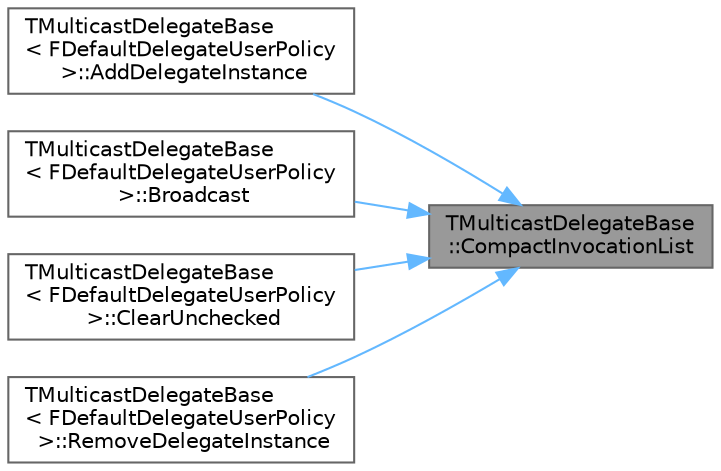digraph "TMulticastDelegateBase::CompactInvocationList"
{
 // INTERACTIVE_SVG=YES
 // LATEX_PDF_SIZE
  bgcolor="transparent";
  edge [fontname=Helvetica,fontsize=10,labelfontname=Helvetica,labelfontsize=10];
  node [fontname=Helvetica,fontsize=10,shape=box,height=0.2,width=0.4];
  rankdir="RL";
  Node1 [id="Node000001",label="TMulticastDelegateBase\l::CompactInvocationList",height=0.2,width=0.4,color="gray40", fillcolor="grey60", style="filled", fontcolor="black",tooltip="Removes any expired or deleted functions from the invocation list."];
  Node1 -> Node2 [id="edge1_Node000001_Node000002",dir="back",color="steelblue1",style="solid",tooltip=" "];
  Node2 [id="Node000002",label="TMulticastDelegateBase\l\< FDefaultDelegateUserPolicy\l \>::AddDelegateInstance",height=0.2,width=0.4,color="grey40", fillcolor="white", style="filled",URL="$d6/db1/classTMulticastDelegateBase.html#a2988f5f8b1910bc238e2334e086037bc",tooltip=" "];
  Node1 -> Node3 [id="edge2_Node000001_Node000003",dir="back",color="steelblue1",style="solid",tooltip=" "];
  Node3 [id="Node000003",label="TMulticastDelegateBase\l\< FDefaultDelegateUserPolicy\l \>::Broadcast",height=0.2,width=0.4,color="grey40", fillcolor="white", style="filled",URL="$d6/db1/classTMulticastDelegateBase.html#ad24ca0d6ede0e6283273e082b5a0c7a6",tooltip=" "];
  Node1 -> Node4 [id="edge3_Node000001_Node000004",dir="back",color="steelblue1",style="solid",tooltip=" "];
  Node4 [id="Node000004",label="TMulticastDelegateBase\l\< FDefaultDelegateUserPolicy\l \>::ClearUnchecked",height=0.2,width=0.4,color="grey40", fillcolor="white", style="filled",URL="$d6/db1/classTMulticastDelegateBase.html#a353b8144901d8a24520a9f875caf0098",tooltip=" "];
  Node1 -> Node5 [id="edge4_Node000001_Node000005",dir="back",color="steelblue1",style="solid",tooltip=" "];
  Node5 [id="Node000005",label="TMulticastDelegateBase\l\< FDefaultDelegateUserPolicy\l \>::RemoveDelegateInstance",height=0.2,width=0.4,color="grey40", fillcolor="white", style="filled",URL="$d6/db1/classTMulticastDelegateBase.html#a8b720acfd7a5b4813527dec478e2c9e9",tooltip=" "];
}
